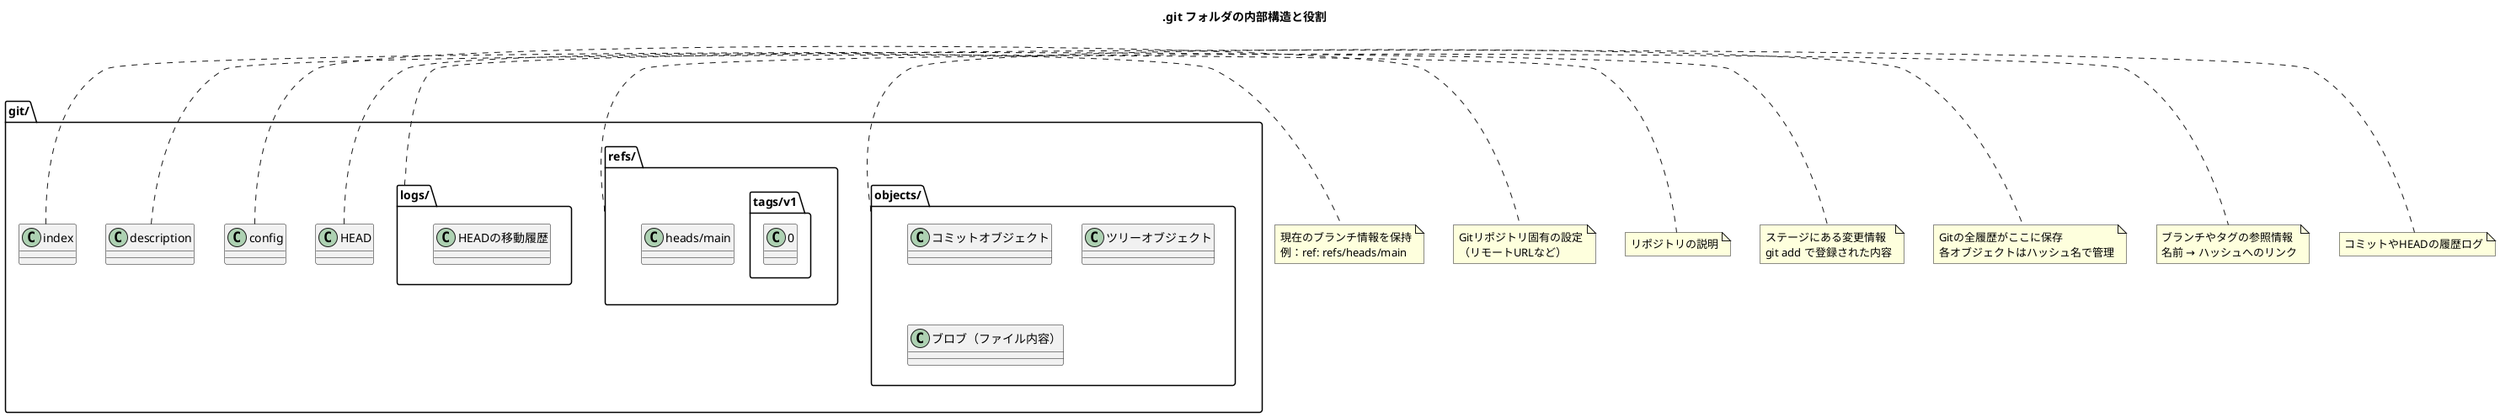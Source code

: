 @startuml
title .git フォルダの内部構造と役割

package ".git/" {
  class HEAD
  class config
  class description
  class index

  package "objects/" {
    class "コミットオブジェクト"
    class "ツリーオブジェクト"
    class "ブロブ（ファイル内容）"
  }

  package "refs/" {
    class "heads/main"
    class "tags/v1.0"
  }

  package "logs/" {
    class "HEADの移動履歴"
  }
}

' 説明をnoteとして追加
note right of HEAD
  現在のブランチ情報を保持
  例：ref: refs/heads/main
end note

note right of config
  Gitリポジトリ固有の設定
  （リモートURLなど）
end note

note right of description
  リポジトリの説明
end note

note right of index
  ステージにある変更情報
  git add で登録された内容
end note

note right of objects/
  Gitの全履歴がここに保存
  各オブジェクトはハッシュ名で管理
end note

note right of refs/
  ブランチやタグの参照情報
  名前 → ハッシュへのリンク
end note

note right of logs/
  コミットやHEADの履歴ログ
end note

@enduml